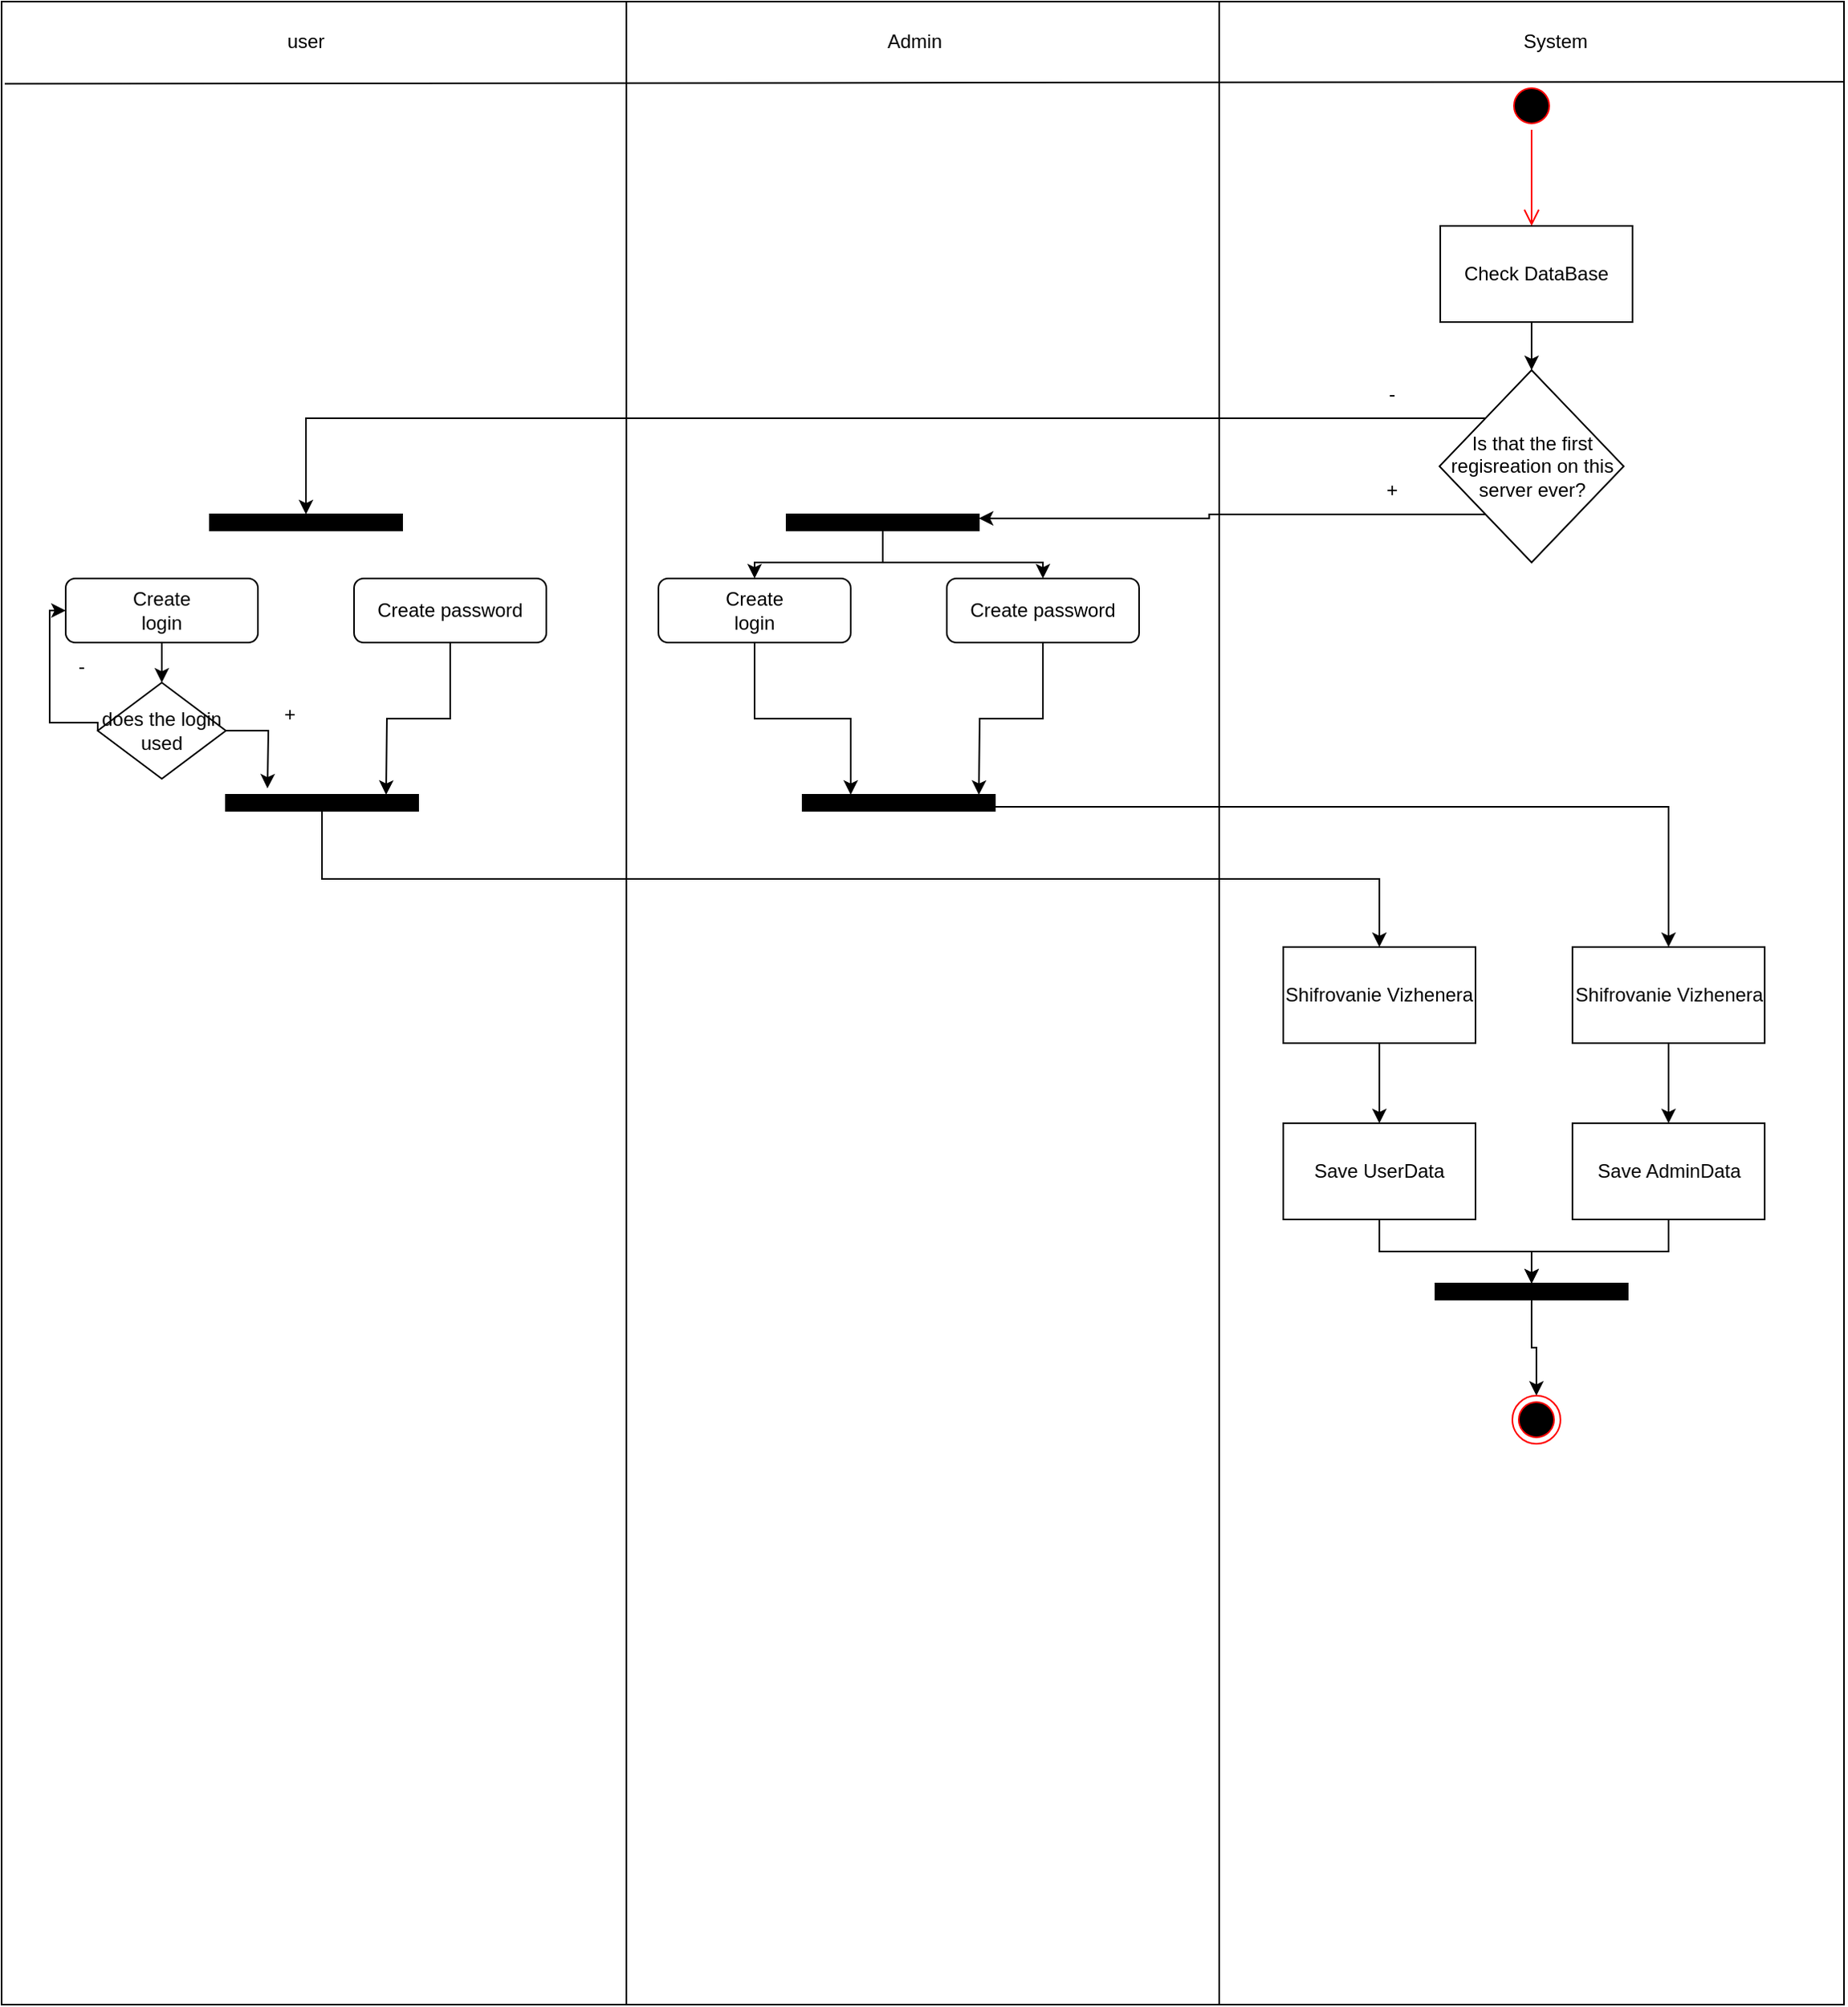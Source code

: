 <mxfile version="26.0.12">
  <diagram name="Страница — 1" id="u6aRE8_1V5Tih9sA3tie">
    <mxGraphModel dx="2049" dy="2283" grid="1" gridSize="10" guides="1" tooltips="1" connect="1" arrows="1" fold="1" page="1" pageScale="1" pageWidth="827" pageHeight="1169" math="0" shadow="0">
      <root>
        <mxCell id="0" />
        <mxCell id="1" parent="0" />
        <mxCell id="M-w968-UEmcmU-6IBdqY-1" value="" style="rounded=0;whiteSpace=wrap;html=1;" vertex="1" parent="1">
          <mxGeometry x="60" y="-370" width="390" height="1250" as="geometry" />
        </mxCell>
        <mxCell id="M-w968-UEmcmU-6IBdqY-3" value="" style="rounded=0;whiteSpace=wrap;html=1;" vertex="1" parent="1">
          <mxGeometry x="450" y="-370" width="370" height="1250" as="geometry" />
        </mxCell>
        <mxCell id="M-w968-UEmcmU-6IBdqY-4" value="" style="rounded=0;whiteSpace=wrap;html=1;" vertex="1" parent="1">
          <mxGeometry x="820" y="-370" width="390" height="1250" as="geometry" />
        </mxCell>
        <mxCell id="M-w968-UEmcmU-6IBdqY-5" value="" style="endArrow=none;html=1;rounded=0;exitX=0.005;exitY=0.041;exitDx=0;exitDy=0;exitPerimeter=0;entryX=1;entryY=0.04;entryDx=0;entryDy=0;entryPerimeter=0;" edge="1" parent="1" source="M-w968-UEmcmU-6IBdqY-1" target="M-w968-UEmcmU-6IBdqY-4">
          <mxGeometry width="50" height="50" relative="1" as="geometry">
            <mxPoint x="760" y="30" as="sourcePoint" />
            <mxPoint x="810" y="-20" as="targetPoint" />
          </mxGeometry>
        </mxCell>
        <mxCell id="M-w968-UEmcmU-6IBdqY-6" value="user" style="text;html=1;align=center;verticalAlign=middle;whiteSpace=wrap;rounded=0;" vertex="1" parent="1">
          <mxGeometry x="220" y="-360" width="60" height="30" as="geometry" />
        </mxCell>
        <mxCell id="M-w968-UEmcmU-6IBdqY-7" value="Admin" style="text;html=1;align=center;verticalAlign=middle;whiteSpace=wrap;rounded=0;" vertex="1" parent="1">
          <mxGeometry x="600" y="-360" width="60" height="30" as="geometry" />
        </mxCell>
        <mxCell id="M-w968-UEmcmU-6IBdqY-8" value="System" style="text;html=1;align=center;verticalAlign=middle;whiteSpace=wrap;rounded=0;" vertex="1" parent="1">
          <mxGeometry x="1000" y="-360" width="60" height="30" as="geometry" />
        </mxCell>
        <mxCell id="M-w968-UEmcmU-6IBdqY-47" style="edgeStyle=orthogonalEdgeStyle;rounded=0;orthogonalLoop=1;jettySize=auto;html=1;exitX=0.5;exitY=1;exitDx=0;exitDy=0;entryX=0.25;entryY=0;entryDx=0;entryDy=0;" edge="1" parent="1" source="M-w968-UEmcmU-6IBdqY-9" target="M-w968-UEmcmU-6IBdqY-11">
          <mxGeometry relative="1" as="geometry" />
        </mxCell>
        <mxCell id="M-w968-UEmcmU-6IBdqY-9" value="Create&lt;div&gt;login&lt;/div&gt;" style="rounded=1;whiteSpace=wrap;html=1;" vertex="1" parent="1">
          <mxGeometry x="470" y="-10" width="120" height="40" as="geometry" />
        </mxCell>
        <mxCell id="M-w968-UEmcmU-6IBdqY-21" style="edgeStyle=orthogonalEdgeStyle;rounded=0;orthogonalLoop=1;jettySize=auto;html=1;exitX=0.5;exitY=1;exitDx=0;exitDy=0;entryX=1;entryY=0.5;entryDx=0;entryDy=0;" edge="1" parent="1" source="M-w968-UEmcmU-6IBdqY-10">
          <mxGeometry relative="1" as="geometry">
            <mxPoint x="670" y="125" as="targetPoint" />
          </mxGeometry>
        </mxCell>
        <mxCell id="M-w968-UEmcmU-6IBdqY-10" value="Create password" style="rounded=1;whiteSpace=wrap;html=1;" vertex="1" parent="1">
          <mxGeometry x="650" y="-10" width="120" height="40" as="geometry" />
        </mxCell>
        <mxCell id="M-w968-UEmcmU-6IBdqY-66" style="edgeStyle=orthogonalEdgeStyle;rounded=0;orthogonalLoop=1;jettySize=auto;html=1;exitX=1;exitY=0.75;exitDx=0;exitDy=0;entryX=0.5;entryY=0;entryDx=0;entryDy=0;" edge="1" parent="1" source="M-w968-UEmcmU-6IBdqY-11" target="M-w968-UEmcmU-6IBdqY-29">
          <mxGeometry relative="1" as="geometry" />
        </mxCell>
        <mxCell id="M-w968-UEmcmU-6IBdqY-11" value="" style="rounded=0;whiteSpace=wrap;html=1;fillColor=#000000;" vertex="1" parent="1">
          <mxGeometry x="560" y="125" width="120" height="10" as="geometry" />
        </mxCell>
        <mxCell id="M-w968-UEmcmU-6IBdqY-69" value="" style="edgeStyle=orthogonalEdgeStyle;rounded=0;orthogonalLoop=1;jettySize=auto;html=1;" edge="1" parent="1" source="M-w968-UEmcmU-6IBdqY-14" target="M-w968-UEmcmU-6IBdqY-68">
          <mxGeometry relative="1" as="geometry" />
        </mxCell>
        <mxCell id="M-w968-UEmcmU-6IBdqY-14" value="Save AdminData" style="rounded=0;whiteSpace=wrap;html=1;" vertex="1" parent="1">
          <mxGeometry x="1040.5" y="330" width="120" height="60" as="geometry" />
        </mxCell>
        <mxCell id="M-w968-UEmcmU-6IBdqY-48" style="edgeStyle=orthogonalEdgeStyle;rounded=0;orthogonalLoop=1;jettySize=auto;html=1;exitX=0.5;exitY=1;exitDx=0;exitDy=0;entryX=0.5;entryY=0;entryDx=0;entryDy=0;" edge="1" parent="1" source="M-w968-UEmcmU-6IBdqY-29" target="M-w968-UEmcmU-6IBdqY-14">
          <mxGeometry relative="1" as="geometry" />
        </mxCell>
        <mxCell id="M-w968-UEmcmU-6IBdqY-29" value="Shifrovanie Vizhenera" style="rounded=0;whiteSpace=wrap;html=1;" vertex="1" parent="1">
          <mxGeometry x="1040.5" y="220" width="120" height="60" as="geometry" />
        </mxCell>
        <mxCell id="M-w968-UEmcmU-6IBdqY-41" style="edgeStyle=orthogonalEdgeStyle;rounded=0;orthogonalLoop=1;jettySize=auto;html=1;exitX=0;exitY=1;exitDx=0;exitDy=0;entryX=1;entryY=0.25;entryDx=0;entryDy=0;" edge="1" parent="1" source="M-w968-UEmcmU-6IBdqY-32" target="M-w968-UEmcmU-6IBdqY-38">
          <mxGeometry relative="1" as="geometry" />
        </mxCell>
        <mxCell id="M-w968-UEmcmU-6IBdqY-60" style="edgeStyle=orthogonalEdgeStyle;rounded=0;orthogonalLoop=1;jettySize=auto;html=1;exitX=0;exitY=0;exitDx=0;exitDy=0;entryX=0.5;entryY=0;entryDx=0;entryDy=0;" edge="1" parent="1" source="M-w968-UEmcmU-6IBdqY-32" target="M-w968-UEmcmU-6IBdqY-59">
          <mxGeometry relative="1" as="geometry" />
        </mxCell>
        <mxCell id="M-w968-UEmcmU-6IBdqY-32" value="Is that the first regisreation on this server ever?" style="rhombus;whiteSpace=wrap;html=1;" vertex="1" parent="1">
          <mxGeometry x="957.5" y="-140" width="115" height="120" as="geometry" />
        </mxCell>
        <mxCell id="M-w968-UEmcmU-6IBdqY-34" value="" style="ellipse;html=1;shape=startState;fillColor=#000000;strokeColor=#ff0000;" vertex="1" parent="1">
          <mxGeometry x="1000" y="-320" width="30" height="30" as="geometry" />
        </mxCell>
        <mxCell id="M-w968-UEmcmU-6IBdqY-35" value="" style="edgeStyle=orthogonalEdgeStyle;html=1;verticalAlign=bottom;endArrow=open;endSize=8;strokeColor=#ff0000;rounded=0;" edge="1" source="M-w968-UEmcmU-6IBdqY-34" parent="1">
          <mxGeometry relative="1" as="geometry">
            <mxPoint x="1015" y="-230" as="targetPoint" />
          </mxGeometry>
        </mxCell>
        <mxCell id="M-w968-UEmcmU-6IBdqY-37" style="edgeStyle=orthogonalEdgeStyle;rounded=0;orthogonalLoop=1;jettySize=auto;html=1;exitX=0.5;exitY=1;exitDx=0;exitDy=0;entryX=0.5;entryY=0;entryDx=0;entryDy=0;" edge="1" parent="1" source="M-w968-UEmcmU-6IBdqY-36" target="M-w968-UEmcmU-6IBdqY-32">
          <mxGeometry relative="1" as="geometry" />
        </mxCell>
        <mxCell id="M-w968-UEmcmU-6IBdqY-36" value="Check DataBase" style="rounded=0;whiteSpace=wrap;html=1;" vertex="1" parent="1">
          <mxGeometry x="958" y="-230" width="120" height="60" as="geometry" />
        </mxCell>
        <mxCell id="M-w968-UEmcmU-6IBdqY-44" style="edgeStyle=orthogonalEdgeStyle;rounded=0;orthogonalLoop=1;jettySize=auto;html=1;exitX=0.5;exitY=1;exitDx=0;exitDy=0;entryX=0.5;entryY=0;entryDx=0;entryDy=0;" edge="1" parent="1" source="M-w968-UEmcmU-6IBdqY-38" target="M-w968-UEmcmU-6IBdqY-9">
          <mxGeometry relative="1" as="geometry" />
        </mxCell>
        <mxCell id="M-w968-UEmcmU-6IBdqY-45" style="edgeStyle=orthogonalEdgeStyle;rounded=0;orthogonalLoop=1;jettySize=auto;html=1;exitX=0.5;exitY=1;exitDx=0;exitDy=0;entryX=0.5;entryY=0;entryDx=0;entryDy=0;" edge="1" parent="1" source="M-w968-UEmcmU-6IBdqY-38" target="M-w968-UEmcmU-6IBdqY-10">
          <mxGeometry relative="1" as="geometry">
            <Array as="points">
              <mxPoint x="610" y="-20" />
              <mxPoint x="710" y="-20" />
            </Array>
          </mxGeometry>
        </mxCell>
        <mxCell id="M-w968-UEmcmU-6IBdqY-38" value="" style="rounded=0;whiteSpace=wrap;html=1;fillColor=#000000;" vertex="1" parent="1">
          <mxGeometry x="550" y="-50" width="120" height="10" as="geometry" />
        </mxCell>
        <mxCell id="M-w968-UEmcmU-6IBdqY-42" value="+" style="text;html=1;align=center;verticalAlign=middle;whiteSpace=wrap;rounded=0;" vertex="1" parent="1">
          <mxGeometry x="897.5" y="-80" width="60" height="30" as="geometry" />
        </mxCell>
        <mxCell id="M-w968-UEmcmU-6IBdqY-46" style="edgeStyle=orthogonalEdgeStyle;rounded=0;orthogonalLoop=1;jettySize=auto;html=1;exitX=0.5;exitY=0;exitDx=0;exitDy=0;entryX=0.5;entryY=1;entryDx=0;entryDy=0;" edge="1" parent="1" source="M-w968-UEmcmU-6IBdqY-11" target="M-w968-UEmcmU-6IBdqY-11">
          <mxGeometry relative="1" as="geometry" />
        </mxCell>
        <mxCell id="M-w968-UEmcmU-6IBdqY-49" style="edgeStyle=orthogonalEdgeStyle;rounded=0;orthogonalLoop=1;jettySize=auto;html=1;exitX=0.5;exitY=1;exitDx=0;exitDy=0;entryX=0.5;entryY=0;entryDx=0;entryDy=0;" edge="1" parent="1" source="M-w968-UEmcmU-6IBdqY-50" target="M-w968-UEmcmU-6IBdqY-55">
          <mxGeometry relative="1" as="geometry" />
        </mxCell>
        <mxCell id="M-w968-UEmcmU-6IBdqY-50" value="Create&lt;div&gt;login&lt;/div&gt;" style="rounded=1;whiteSpace=wrap;html=1;" vertex="1" parent="1">
          <mxGeometry x="100" y="-10" width="120" height="40" as="geometry" />
        </mxCell>
        <mxCell id="M-w968-UEmcmU-6IBdqY-51" style="edgeStyle=orthogonalEdgeStyle;rounded=0;orthogonalLoop=1;jettySize=auto;html=1;exitX=0.5;exitY=1;exitDx=0;exitDy=0;entryX=1;entryY=0.5;entryDx=0;entryDy=0;" edge="1" parent="1" source="M-w968-UEmcmU-6IBdqY-52">
          <mxGeometry relative="1" as="geometry">
            <mxPoint x="300" y="125" as="targetPoint" />
          </mxGeometry>
        </mxCell>
        <mxCell id="M-w968-UEmcmU-6IBdqY-52" value="Create password" style="rounded=1;whiteSpace=wrap;html=1;" vertex="1" parent="1">
          <mxGeometry x="280" y="-10" width="120" height="40" as="geometry" />
        </mxCell>
        <mxCell id="M-w968-UEmcmU-6IBdqY-67" style="edgeStyle=orthogonalEdgeStyle;rounded=0;orthogonalLoop=1;jettySize=auto;html=1;exitX=0.5;exitY=1;exitDx=0;exitDy=0;entryX=0.5;entryY=0;entryDx=0;entryDy=0;" edge="1" parent="1" source="M-w968-UEmcmU-6IBdqY-53" target="M-w968-UEmcmU-6IBdqY-63">
          <mxGeometry relative="1" as="geometry" />
        </mxCell>
        <mxCell id="M-w968-UEmcmU-6IBdqY-53" value="" style="rounded=0;whiteSpace=wrap;html=1;fillColor=#000000;" vertex="1" parent="1">
          <mxGeometry x="200" y="125" width="120" height="10" as="geometry" />
        </mxCell>
        <mxCell id="M-w968-UEmcmU-6IBdqY-54" style="edgeStyle=orthogonalEdgeStyle;rounded=0;orthogonalLoop=1;jettySize=auto;html=1;exitX=0;exitY=0.5;exitDx=0;exitDy=0;entryX=0;entryY=0.5;entryDx=0;entryDy=0;" edge="1" parent="1" source="M-w968-UEmcmU-6IBdqY-55" target="M-w968-UEmcmU-6IBdqY-50">
          <mxGeometry relative="1" as="geometry">
            <Array as="points">
              <mxPoint x="90" y="80" />
              <mxPoint x="90" y="10" />
            </Array>
          </mxGeometry>
        </mxCell>
        <mxCell id="M-w968-UEmcmU-6IBdqY-55" value="does the login used" style="rhombus;whiteSpace=wrap;html=1;" vertex="1" parent="1">
          <mxGeometry x="120" y="55" width="80" height="60" as="geometry" />
        </mxCell>
        <mxCell id="M-w968-UEmcmU-6IBdqY-56" style="edgeStyle=orthogonalEdgeStyle;rounded=0;orthogonalLoop=1;jettySize=auto;html=1;exitX=1;exitY=0.5;exitDx=0;exitDy=0;entryX=0.383;entryY=0.1;entryDx=0;entryDy=0;entryPerimeter=0;" edge="1" parent="1" source="M-w968-UEmcmU-6IBdqY-55">
          <mxGeometry relative="1" as="geometry">
            <mxPoint x="225.96" y="121" as="targetPoint" />
          </mxGeometry>
        </mxCell>
        <mxCell id="M-w968-UEmcmU-6IBdqY-57" value="+" style="text;html=1;align=center;verticalAlign=middle;whiteSpace=wrap;rounded=0;" vertex="1" parent="1">
          <mxGeometry x="210" y="60" width="60" height="30" as="geometry" />
        </mxCell>
        <mxCell id="M-w968-UEmcmU-6IBdqY-58" value="-" style="text;html=1;align=center;verticalAlign=middle;whiteSpace=wrap;rounded=0;" vertex="1" parent="1">
          <mxGeometry x="80" y="30" width="60" height="30" as="geometry" />
        </mxCell>
        <mxCell id="M-w968-UEmcmU-6IBdqY-59" value="" style="rounded=0;whiteSpace=wrap;html=1;fillColor=#000000;" vertex="1" parent="1">
          <mxGeometry x="190" y="-50" width="120" height="10" as="geometry" />
        </mxCell>
        <mxCell id="M-w968-UEmcmU-6IBdqY-61" value="-" style="text;html=1;align=center;verticalAlign=middle;whiteSpace=wrap;rounded=0;" vertex="1" parent="1">
          <mxGeometry x="898" y="-140" width="60" height="30" as="geometry" />
        </mxCell>
        <mxCell id="M-w968-UEmcmU-6IBdqY-65" style="edgeStyle=orthogonalEdgeStyle;rounded=0;orthogonalLoop=1;jettySize=auto;html=1;exitX=0.5;exitY=1;exitDx=0;exitDy=0;entryX=0.5;entryY=0;entryDx=0;entryDy=0;" edge="1" parent="1" source="M-w968-UEmcmU-6IBdqY-63" target="M-w968-UEmcmU-6IBdqY-64">
          <mxGeometry relative="1" as="geometry" />
        </mxCell>
        <mxCell id="M-w968-UEmcmU-6IBdqY-63" value="Shifrovanie Vizhenera" style="rounded=0;whiteSpace=wrap;html=1;" vertex="1" parent="1">
          <mxGeometry x="860" y="220" width="120" height="60" as="geometry" />
        </mxCell>
        <mxCell id="M-w968-UEmcmU-6IBdqY-70" style="edgeStyle=orthogonalEdgeStyle;rounded=0;orthogonalLoop=1;jettySize=auto;html=1;exitX=0.5;exitY=1;exitDx=0;exitDy=0;entryX=0.5;entryY=0;entryDx=0;entryDy=0;" edge="1" parent="1" source="M-w968-UEmcmU-6IBdqY-64" target="M-w968-UEmcmU-6IBdqY-68">
          <mxGeometry relative="1" as="geometry" />
        </mxCell>
        <mxCell id="M-w968-UEmcmU-6IBdqY-64" value="Save UserData" style="rounded=0;whiteSpace=wrap;html=1;" vertex="1" parent="1">
          <mxGeometry x="860" y="330" width="120" height="60" as="geometry" />
        </mxCell>
        <mxCell id="M-w968-UEmcmU-6IBdqY-72" style="edgeStyle=orthogonalEdgeStyle;rounded=0;orthogonalLoop=1;jettySize=auto;html=1;exitX=0.5;exitY=1;exitDx=0;exitDy=0;entryX=0.5;entryY=0;entryDx=0;entryDy=0;" edge="1" parent="1" source="M-w968-UEmcmU-6IBdqY-68" target="M-w968-UEmcmU-6IBdqY-71">
          <mxGeometry relative="1" as="geometry" />
        </mxCell>
        <mxCell id="M-w968-UEmcmU-6IBdqY-68" value="" style="rounded=0;whiteSpace=wrap;html=1;fillColor=#000000;" vertex="1" parent="1">
          <mxGeometry x="955" y="430" width="120" height="10" as="geometry" />
        </mxCell>
        <mxCell id="M-w968-UEmcmU-6IBdqY-71" value="" style="ellipse;html=1;shape=endState;fillColor=#000000;strokeColor=#ff0000;" vertex="1" parent="1">
          <mxGeometry x="1003" y="500" width="30" height="30" as="geometry" />
        </mxCell>
      </root>
    </mxGraphModel>
  </diagram>
</mxfile>
